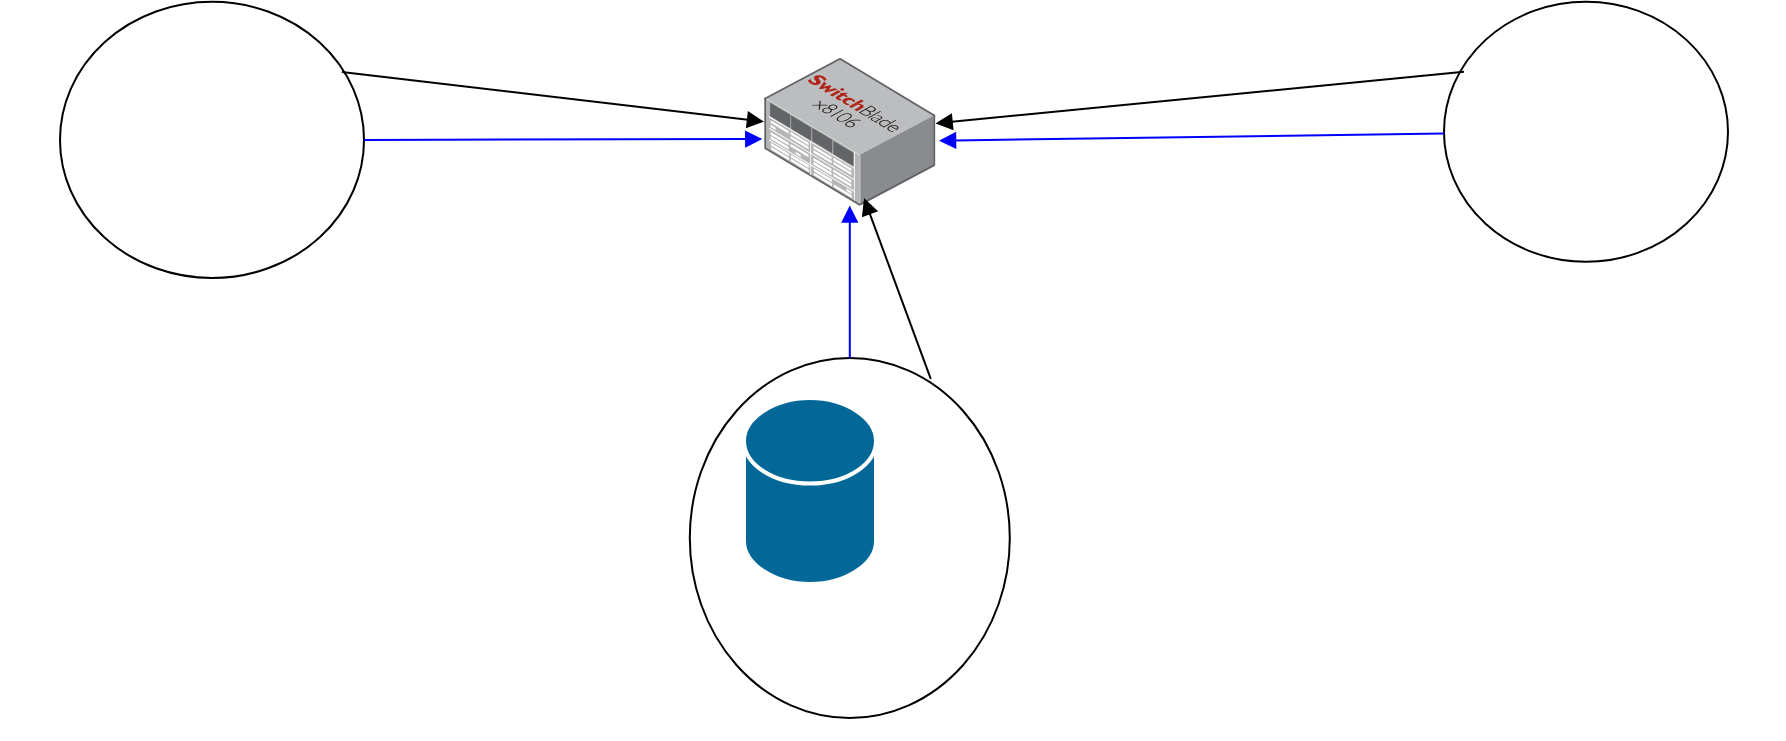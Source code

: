 <mxfile version="15.3.1" type="github">
  <diagram name="Page-1" id="822b0af5-4adb-64df-f703-e8dfc1f81529">
    <mxGraphModel dx="1185" dy="662" grid="1" gridSize="10" guides="1" tooltips="1" connect="1" arrows="1" fold="1" page="1" pageScale="1" pageWidth="1100" pageHeight="850" background="none" math="0" shadow="0">
      <root>
        <mxCell id="0" />
        <mxCell id="1" parent="0" />
        <mxCell id="7d933b09d9755ecc-13" value="" style="ellipse;whiteSpace=wrap;html=1;rounded=0;shadow=0;comic=0;strokeWidth=1;fontFamily=Verdana;" parent="1" vertex="1">
          <mxGeometry x="708" y="261.9" width="152" height="138.1" as="geometry" />
        </mxCell>
        <mxCell id="7d933b09d9755ecc-15" value="" style="ellipse;whiteSpace=wrap;html=1;rounded=0;shadow=0;comic=0;strokeWidth=1;fontFamily=Verdana;" parent="1" vertex="1">
          <mxGeometry x="1022.9" y="440" width="160" height="180" as="geometry" />
        </mxCell>
        <mxCell id="7d933b09d9755ecc-19" value="" style="ellipse;whiteSpace=wrap;html=1;rounded=0;shadow=0;comic=0;strokeWidth=1;fontFamily=Verdana;" parent="1" vertex="1">
          <mxGeometry x="1400" y="261.9" width="142" height="130" as="geometry" />
        </mxCell>
        <mxCell id="7d933b09d9755ecc-22" style="rounded=0;html=1;labelBackgroundColor=none;startArrow=none;startFill=0;endArrow=block;endFill=1;strokeColor=#0000FF;strokeWidth=1;fontFamily=Verdana;fontSize=12;entryX=1.02;entryY=0.56;entryDx=0;entryDy=0;entryPerimeter=0;" parent="1" source="7d933b09d9755ecc-19" target="X0-I0YtTu0xQLcEAmgbd-1" edge="1">
          <mxGeometry relative="1" as="geometry">
            <mxPoint x="1140" y="330" as="targetPoint" />
          </mxGeometry>
        </mxCell>
        <mxCell id="7d933b09d9755ecc-23" style="rounded=0;html=1;labelBackgroundColor=none;startArrow=none;startFill=0;endArrow=block;endFill=1;strokeColor=#0000FF;strokeWidth=1;fontFamily=Verdana;fontSize=12;entryX=-0.01;entryY=0.549;entryDx=0;entryDy=0;entryPerimeter=0;" parent="1" source="7d933b09d9755ecc-13" target="X0-I0YtTu0xQLcEAmgbd-1" edge="1">
          <mxGeometry relative="1" as="geometry">
            <mxPoint x="1108" y="327.374" as="targetPoint" />
          </mxGeometry>
        </mxCell>
        <mxCell id="7d933b09d9755ecc-29" value="" style="edgeStyle=none;rounded=0;html=1;labelBackgroundColor=none;startArrow=none;startFill=0;endArrow=block;endFill=1;strokeWidth=1;fontFamily=Verdana;fontSize=12" parent="1" target="X0-I0YtTu0xQLcEAmgbd-1" edge="1">
          <mxGeometry x="-0.195" y="-14" relative="1" as="geometry">
            <mxPoint as="offset" />
            <mxPoint x="1410" y="296.9" as="sourcePoint" />
            <mxPoint x="1170.004" y="309.8" as="targetPoint" />
          </mxGeometry>
        </mxCell>
        <mxCell id="X0-I0YtTu0xQLcEAmgbd-1" value="" style="points=[];aspect=fixed;html=1;align=center;shadow=0;dashed=0;image;image=img/lib/allied_telesis/switch/Modular_Switch_SBx8106.svg;" vertex="1" parent="1">
          <mxGeometry x="1060" y="290" width="85.8" height="73.8" as="geometry" />
        </mxCell>
        <mxCell id="X0-I0YtTu0xQLcEAmgbd-2" value="" style="shape=image;verticalLabelPosition=bottom;labelBackgroundColor=none;verticalAlign=top;aspect=fixed;imageAspect=0;image=https://e7.pngegg.com/pngimages/826/12/png-clipart-computer-icons-linux-desktop-environment-client-linux-computer-network-computer.png;" vertex="1" parent="1">
          <mxGeometry x="678" y="307.85" width="60" height="60" as="geometry" />
        </mxCell>
        <mxCell id="X0-I0YtTu0xQLcEAmgbd-3" style="rounded=0;html=1;labelBackgroundColor=none;startArrow=none;startFill=0;endArrow=block;endFill=1;strokeColor=#0000FF;strokeWidth=1;fontFamily=Verdana;fontSize=12;exitX=0.5;exitY=0;exitDx=0;exitDy=0;" edge="1" parent="1" source="7d933b09d9755ecc-15" target="X0-I0YtTu0xQLcEAmgbd-1">
          <mxGeometry relative="1" as="geometry">
            <mxPoint x="1653.003" y="382.427" as="sourcePoint" />
            <mxPoint x="1140.0" y="378.0" as="targetPoint" />
          </mxGeometry>
        </mxCell>
        <mxCell id="X0-I0YtTu0xQLcEAmgbd-4" value="" style="shape=image;verticalLabelPosition=bottom;labelBackgroundColor=none;verticalAlign=top;aspect=fixed;imageAspect=0;image=https://e7.pngegg.com/pngimages/826/12/png-clipart-computer-icons-linux-desktop-environment-client-linux-computer-network-computer.png;" vertex="1" parent="1">
          <mxGeometry x="1085.8" y="570" width="60" height="60" as="geometry" />
        </mxCell>
        <mxCell id="X0-I0YtTu0xQLcEAmgbd-5" value="" style="shape=image;verticalLabelPosition=bottom;labelBackgroundColor=none;verticalAlign=top;aspect=fixed;imageAspect=0;image=https://e7.pngegg.com/pngimages/826/12/png-clipart-computer-icons-linux-desktop-environment-client-linux-computer-network-computer.png;" vertex="1" parent="1">
          <mxGeometry x="1510" y="296.9" width="60" height="60" as="geometry" />
        </mxCell>
        <mxCell id="X0-I0YtTu0xQLcEAmgbd-6" value="" style="edgeStyle=none;rounded=0;html=1;labelBackgroundColor=none;startArrow=none;startFill=0;endArrow=block;endFill=1;strokeWidth=1;fontFamily=Verdana;fontSize=12;exitX=0.927;exitY=0.254;exitDx=0;exitDy=0;exitPerimeter=0;" edge="1" parent="1" source="7d933b09d9755ecc-13" target="X0-I0YtTu0xQLcEAmgbd-1">
          <mxGeometry x="-0.195" y="-14" relative="1" as="geometry">
            <mxPoint as="offset" />
            <mxPoint x="1088" y="284.0" as="sourcePoint" />
            <mxPoint x="1108" y="310.0" as="targetPoint" />
          </mxGeometry>
        </mxCell>
        <mxCell id="X0-I0YtTu0xQLcEAmgbd-7" value="" style="edgeStyle=none;rounded=0;html=1;labelBackgroundColor=none;startArrow=none;startFill=0;endArrow=block;endFill=1;strokeWidth=1;fontFamily=Verdana;fontSize=12;exitX=0.753;exitY=0.058;exitDx=0;exitDy=0;exitPerimeter=0;entryX=0.583;entryY=0.949;entryDx=0;entryDy=0;entryPerimeter=0;" edge="1" parent="1" source="7d933b09d9755ecc-15" target="X0-I0YtTu0xQLcEAmgbd-1">
          <mxGeometry x="-0.195" y="-14" relative="1" as="geometry">
            <mxPoint as="offset" />
            <mxPoint x="1404.2" y="387.99" as="sourcePoint" />
            <mxPoint x="1140.0" y="413.799" as="targetPoint" />
          </mxGeometry>
        </mxCell>
        <mxCell id="X0-I0YtTu0xQLcEAmgbd-8" value="" style="shape=mxgraph.cisco.storage.relational_database;sketch=0;html=1;pointerEvents=1;dashed=0;fillColor=#036897;strokeColor=#ffffff;strokeWidth=2;verticalLabelPosition=bottom;verticalAlign=top;align=center;outlineConnect=0;labelBackgroundColor=none;" vertex="1" parent="1">
          <mxGeometry x="1050" y="460" width="66" height="93" as="geometry" />
        </mxCell>
      </root>
    </mxGraphModel>
  </diagram>
</mxfile>
